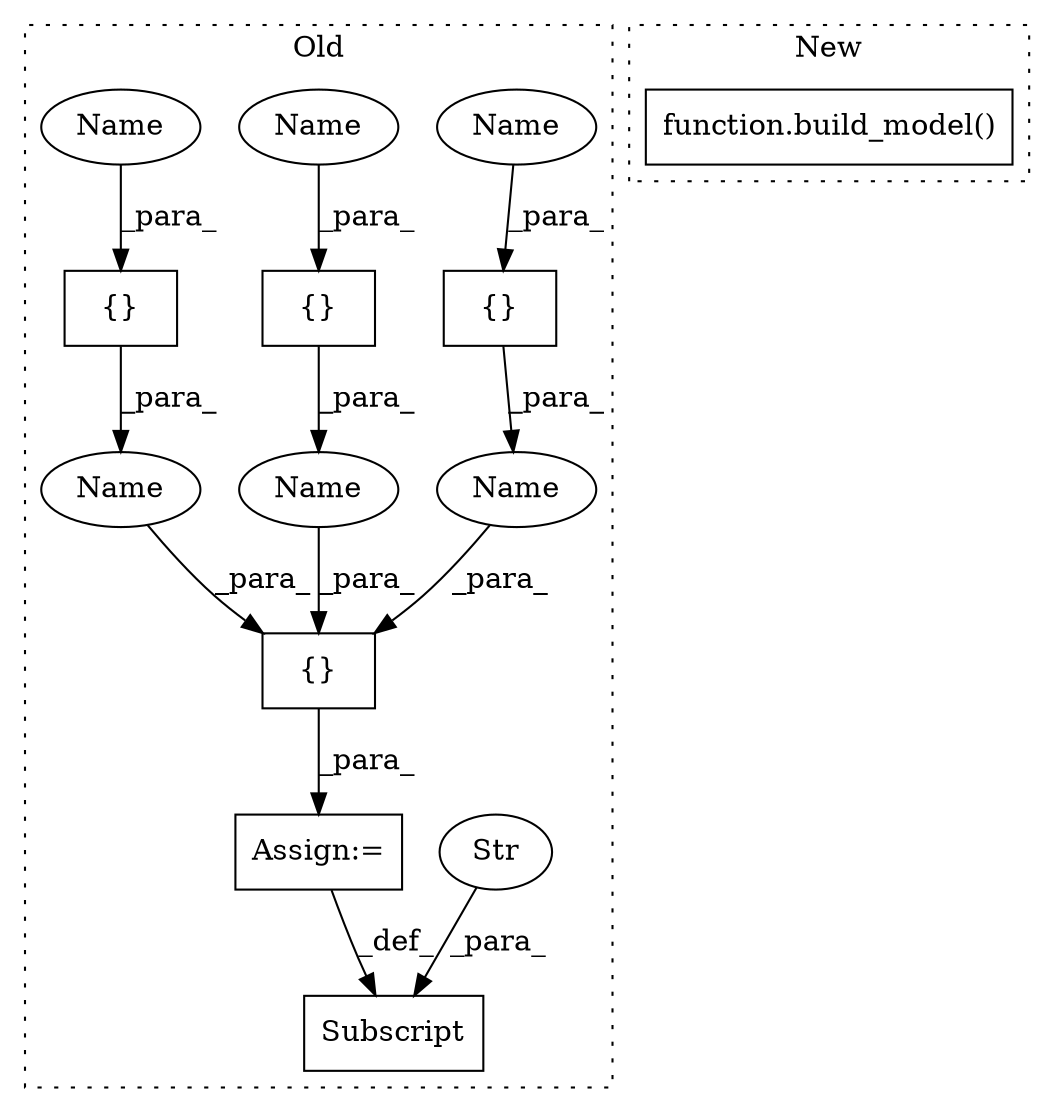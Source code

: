digraph G {
subgraph cluster0 {
1 [label="{}" a="95" s="3459,3494" l="1,1" shape="box"];
3 [label="{}" a="95" s="3341,3495" l="14,10" shape="box"];
4 [label="Subscript" a="63" s="3313,0" l="25,0" shape="box"];
5 [label="{}" a="95" s="3363,3386" l="1,1" shape="box"];
6 [label="Str" a="66" s="3329" l="8" shape="ellipse"];
7 [label="{}" a="95" s="3410,3433" l="1,1" shape="box"];
8 [label="Assign:=" a="68" s="3338" l="3" shape="box"];
9 [label="Name" a="87" s="3341,3495" l="14,10" shape="ellipse"];
10 [label="Name" a="87" s="3459,3494" l="1,1" shape="ellipse"];
11 [label="Name" a="87" s="3363,3386" l="1,1" shape="ellipse"];
12 [label="Name" a="87" s="3341,3495" l="14,10" shape="ellipse"];
13 [label="Name" a="87" s="3341,3495" l="14,10" shape="ellipse"];
14 [label="Name" a="87" s="3410,3433" l="1,1" shape="ellipse"];
label = "Old";
style="dotted";
}
subgraph cluster1 {
2 [label="function.build_model()" a="75" s="3442" l="167" shape="box"];
label = "New";
style="dotted";
}
1 -> 9 [label="_para_"];
3 -> 8 [label="_para_"];
5 -> 13 [label="_para_"];
6 -> 4 [label="_para_"];
7 -> 12 [label="_para_"];
8 -> 4 [label="_def_"];
9 -> 3 [label="_para_"];
10 -> 1 [label="_para_"];
11 -> 5 [label="_para_"];
12 -> 3 [label="_para_"];
13 -> 3 [label="_para_"];
14 -> 7 [label="_para_"];
}